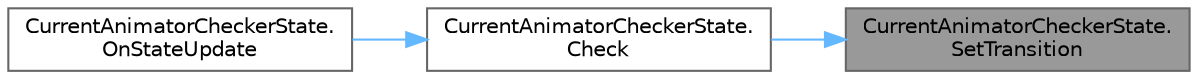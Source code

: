 digraph "CurrentAnimatorCheckerState.SetTransition"
{
 // LATEX_PDF_SIZE
  bgcolor="transparent";
  edge [fontname=Helvetica,fontsize=10,labelfontname=Helvetica,labelfontsize=10];
  node [fontname=Helvetica,fontsize=10,shape=box,height=0.2,width=0.4];
  rankdir="RL";
  Node1 [id="Node000001",label="CurrentAnimatorCheckerState.\lSetTransition",height=0.2,width=0.4,color="gray40", fillcolor="grey60", style="filled", fontcolor="black",tooltip="遷移先のセット"];
  Node1 -> Node2 [id="edge1_Node000001_Node000002",dir="back",color="steelblue1",style="solid",tooltip=" "];
  Node2 [id="Node000002",label="CurrentAnimatorCheckerState.\lCheck",height=0.2,width=0.4,color="grey40", fillcolor="white", style="filled",URL="$class_current_animator_checker_state.html#af797ff35c08cf66e4c1607917c1cd08c",tooltip="アニメーションが指定のものであれば遷移する"];
  Node2 -> Node3 [id="edge2_Node000002_Node000003",dir="back",color="steelblue1",style="solid",tooltip=" "];
  Node3 [id="Node000003",label="CurrentAnimatorCheckerState.\lOnStateUpdate",height=0.2,width=0.4,color="grey40", fillcolor="white", style="filled",URL="$class_current_animator_checker_state.html#a250264fc7a95a103fee0634798f39e0f",tooltip=" "];
}
